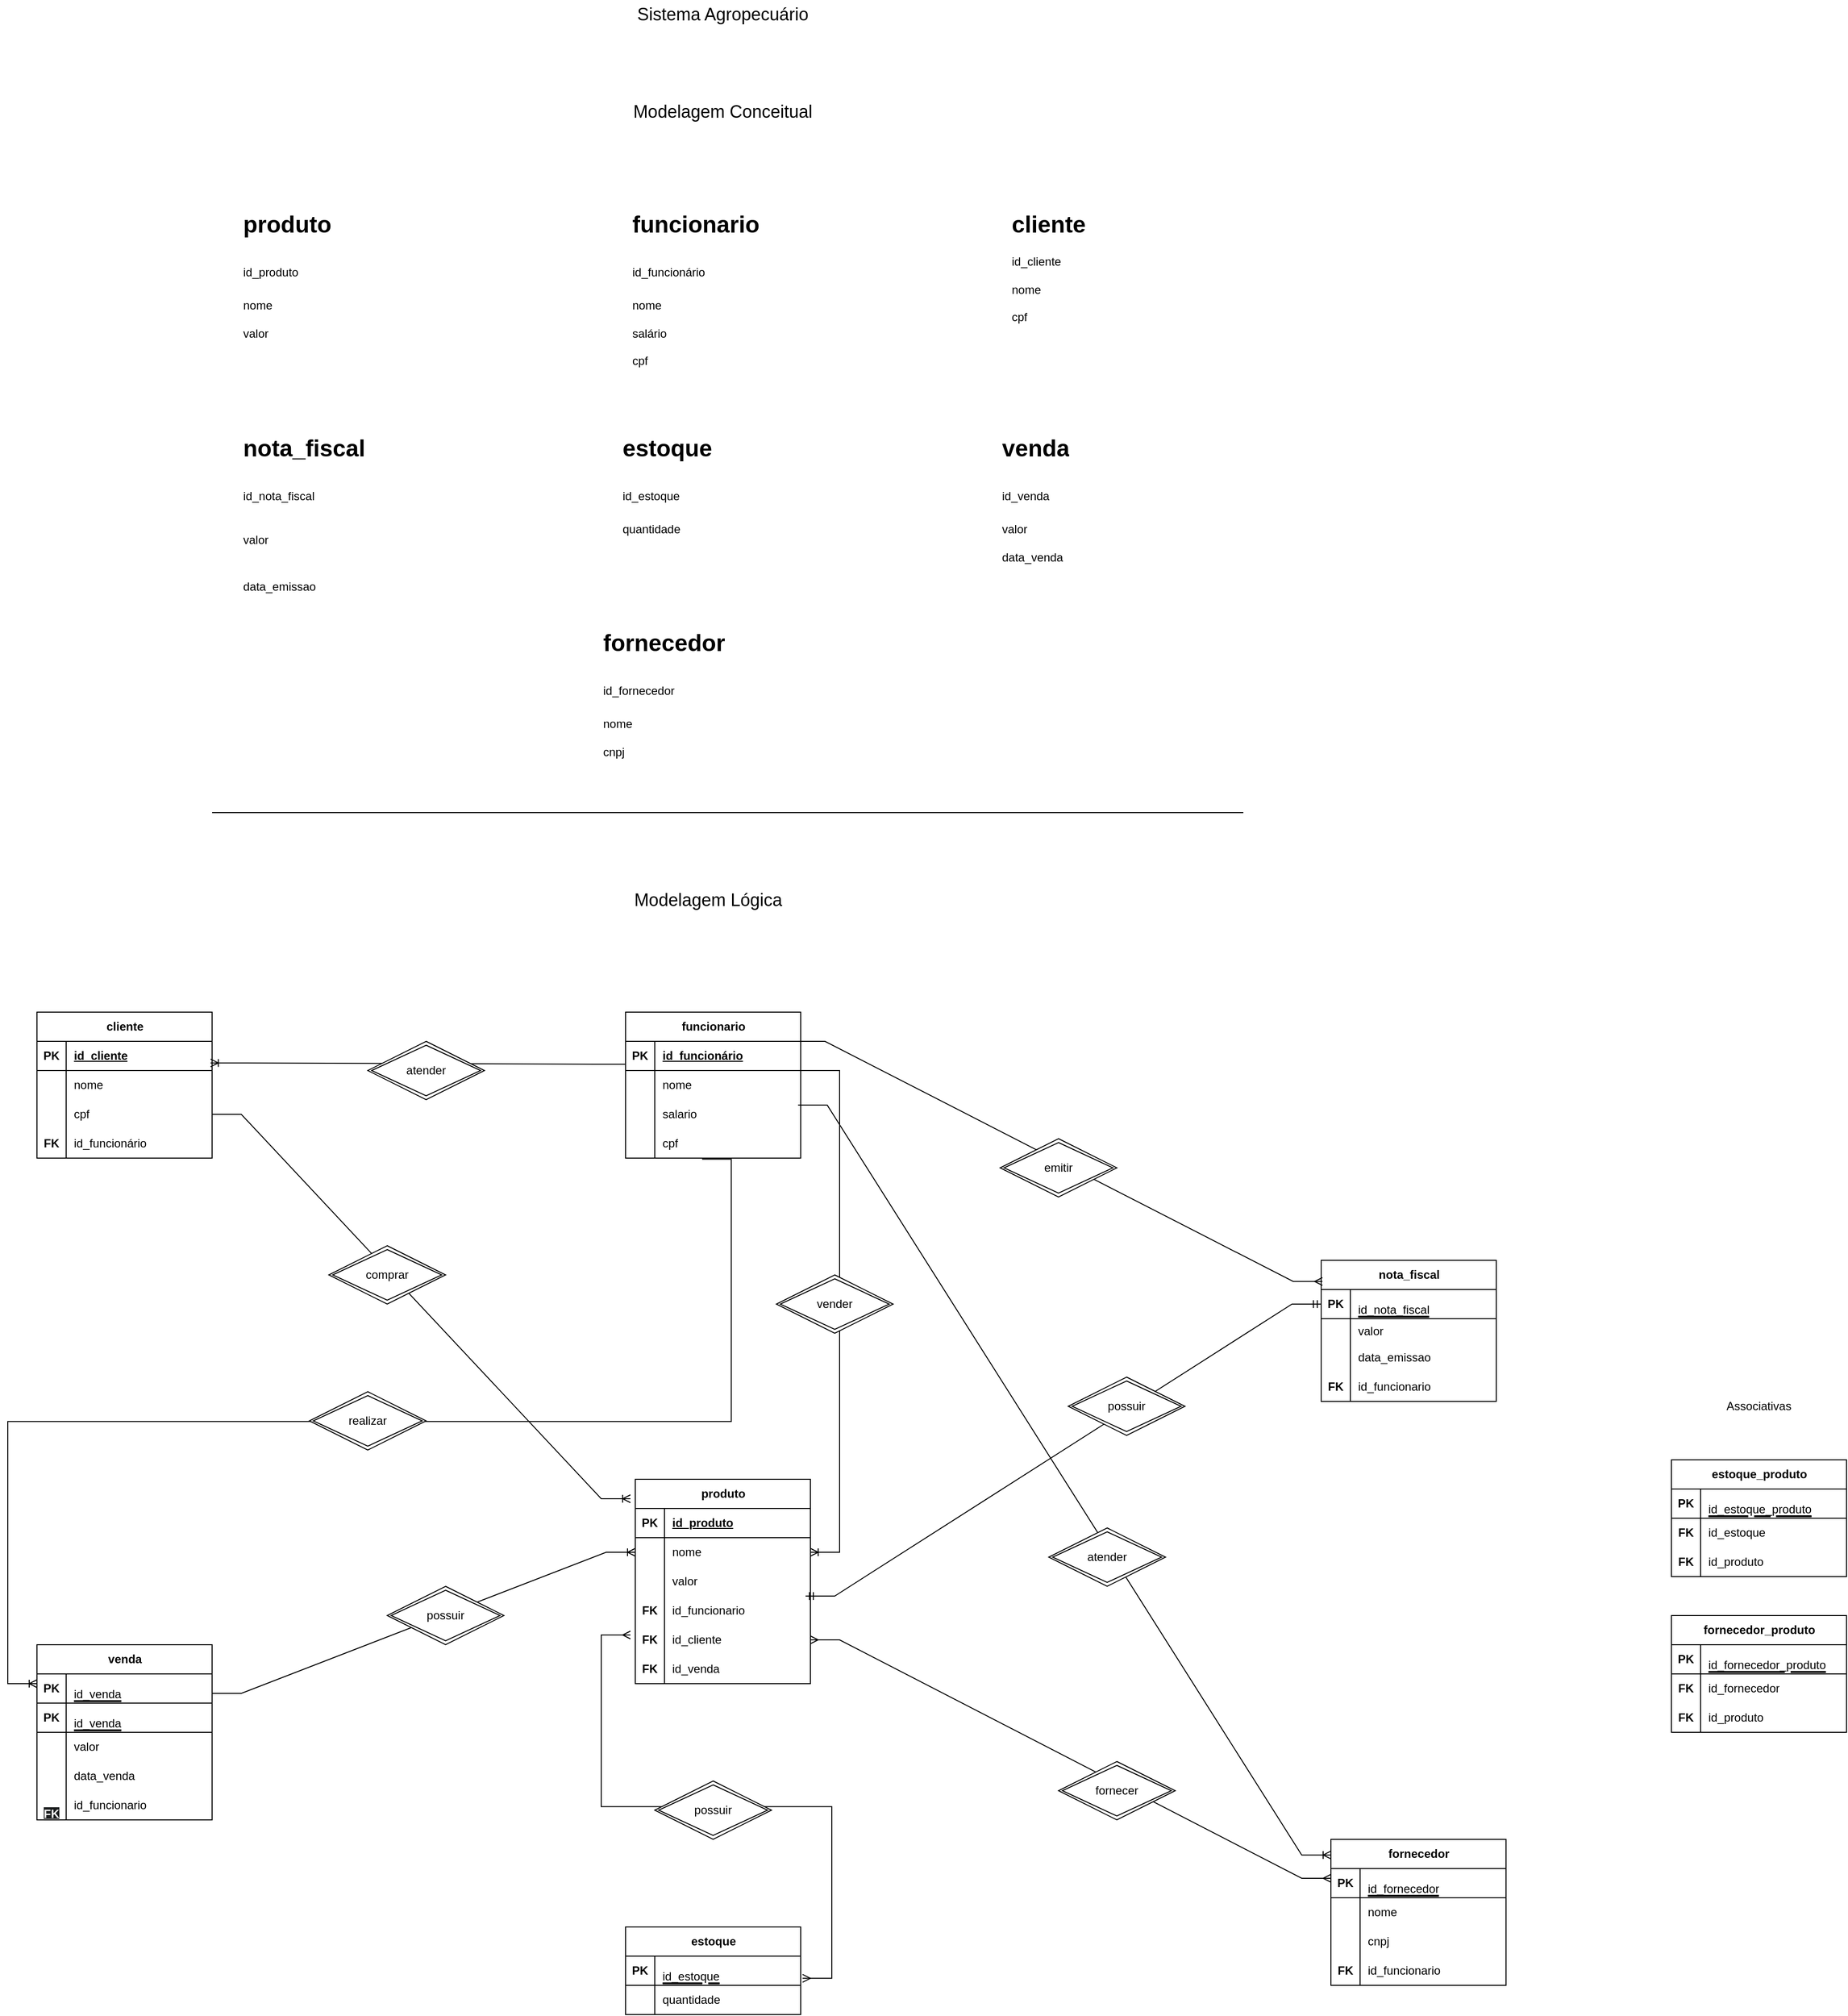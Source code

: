 <mxfile version="26.2.15">
  <diagram name="Page-1" id="e56a1550-8fbb-45ad-956c-1786394a9013">
    <mxGraphModel dx="2495" dy="964" grid="1" gridSize="10" guides="1" tooltips="1" connect="1" arrows="1" fold="1" page="1" pageScale="1" pageWidth="1100" pageHeight="850" background="none" math="0" shadow="0">
      <root>
        <mxCell id="0" />
        <mxCell id="1" parent="0" />
        <mxCell id="ph6tNd-cZ7aC30pXvKWb-1" value="&lt;font style=&quot;font-size: 18px;&quot;&gt;Sistema Agropecuário&lt;/font&gt;" style="text;html=1;align=center;verticalAlign=middle;whiteSpace=wrap;rounded=0;" parent="1" vertex="1">
          <mxGeometry x="470" y="90" width="190" height="30" as="geometry" />
        </mxCell>
        <mxCell id="ph6tNd-cZ7aC30pXvKWb-2" value="&lt;font style=&quot;font-size: 18px;&quot;&gt;Modelagem Conceitual&lt;/font&gt;" style="text;html=1;align=center;verticalAlign=middle;whiteSpace=wrap;rounded=0;" parent="1" vertex="1">
          <mxGeometry x="470" y="190" width="190" height="30" as="geometry" />
        </mxCell>
        <mxCell id="ph6tNd-cZ7aC30pXvKWb-3" value="&lt;h1 style=&quot;margin-top: 0px;&quot;&gt;&lt;span style=&quot;background-color: transparent; color: light-dark(rgb(0, 0, 0), rgb(255, 255, 255));&quot;&gt;produto&lt;/span&gt;&lt;/h1&gt;&lt;h1 style=&quot;margin-top: 0px;&quot;&gt;&lt;span style=&quot;background-color: transparent; color: light-dark(rgb(0, 0, 0), rgb(255, 255, 255)); font-size: 12px; font-weight: normal;&quot;&gt;id_produto&amp;nbsp;&lt;/span&gt;&lt;/h1&gt;&lt;div&gt;&lt;span style=&quot;background-color: transparent; color: light-dark(rgb(0, 0, 0), rgb(255, 255, 255)); font-size: 12px; font-weight: normal;&quot;&gt;nome&lt;/span&gt;&lt;/div&gt;&lt;div&gt;&lt;br&gt;&lt;/div&gt;&lt;div&gt;valor&lt;/div&gt;&lt;div&gt;&lt;br&gt;&lt;/div&gt;" style="text;html=1;whiteSpace=wrap;overflow=hidden;rounded=0;" parent="1" vertex="1">
          <mxGeometry x="70" y="300" width="180" height="150" as="geometry" />
        </mxCell>
        <mxCell id="ph6tNd-cZ7aC30pXvKWb-4" value="&lt;h1 style=&quot;margin-top: 0px;&quot;&gt;cliente&lt;/h1&gt;&lt;div&gt;id_cliente&lt;/div&gt;&lt;div&gt;&lt;br&gt;&lt;/div&gt;&lt;div&gt;nome&lt;/div&gt;&lt;div&gt;&lt;br&gt;&lt;/div&gt;&lt;div&gt;cpf&lt;/div&gt;&lt;div&gt;&lt;br&gt;&lt;/div&gt;&lt;div&gt;&lt;br&gt;&lt;/div&gt;&lt;div&gt;&lt;br&gt;&lt;/div&gt;" style="text;html=1;whiteSpace=wrap;overflow=hidden;rounded=0;" parent="1" vertex="1">
          <mxGeometry x="860" y="300" width="180" height="140" as="geometry" />
        </mxCell>
        <mxCell id="ph6tNd-cZ7aC30pXvKWb-5" value="&lt;h1 style=&quot;margin-top: 0px;&quot;&gt;&lt;span style=&quot;background-color: transparent; color: light-dark(rgb(0, 0, 0), rgb(255, 255, 255));&quot;&gt;funcionario&lt;/span&gt;&lt;/h1&gt;&lt;h1 style=&quot;margin-top: 0px;&quot;&gt;&lt;span style=&quot;background-color: transparent; color: light-dark(rgb(0, 0, 0), rgb(255, 255, 255)); font-size: 12px; font-weight: normal;&quot;&gt;id_funcionário&amp;nbsp;&lt;/span&gt;&lt;/h1&gt;&lt;div&gt;&lt;span style=&quot;background-color: transparent; color: light-dark(rgb(0, 0, 0), rgb(255, 255, 255)); font-size: 12px; font-weight: normal;&quot;&gt;nome&lt;/span&gt;&lt;/div&gt;&lt;div&gt;&lt;br&gt;&lt;/div&gt;&lt;div&gt;salário&lt;/div&gt;&lt;div&gt;&lt;br&gt;&lt;/div&gt;&lt;div&gt;cpf&lt;/div&gt;&lt;div&gt;&lt;br&gt;&lt;/div&gt;" style="text;html=1;whiteSpace=wrap;overflow=hidden;rounded=0;" parent="1" vertex="1">
          <mxGeometry x="470" y="300" width="180" height="180" as="geometry" />
        </mxCell>
        <mxCell id="ph6tNd-cZ7aC30pXvKWb-6" value="&lt;h1 style=&quot;margin-top: 0px;&quot;&gt;&lt;span style=&quot;background-color: transparent; color: light-dark(rgb(0, 0, 0), rgb(255, 255, 255));&quot;&gt;nota_fiscal&lt;/span&gt;&lt;/h1&gt;&lt;h1 style=&quot;margin-top: 0px;&quot;&gt;&lt;span style=&quot;background-color: transparent; color: light-dark(rgb(0, 0, 0), rgb(255, 255, 255)); font-size: 12px; font-weight: normal;&quot;&gt;id_nota_fiscal&lt;/span&gt;&lt;/h1&gt;&lt;h1 style=&quot;margin-top: 0px;&quot;&gt;&lt;span style=&quot;background-color: transparent; color: light-dark(rgb(0, 0, 0), rgb(255, 255, 255)); font-size: 12px; font-weight: normal;&quot;&gt;valor&lt;/span&gt;&lt;/h1&gt;&lt;div&gt;&lt;br&gt;&lt;/div&gt;&lt;div&gt;data_emissao&lt;/div&gt;&lt;div&gt;&lt;br&gt;&lt;/div&gt;" style="text;html=1;whiteSpace=wrap;overflow=hidden;rounded=0;" parent="1" vertex="1">
          <mxGeometry x="70" y="530" width="180" height="180" as="geometry" />
        </mxCell>
        <mxCell id="ph6tNd-cZ7aC30pXvKWb-7" value="&lt;h1 style=&quot;margin-top: 0px;&quot;&gt;&lt;span style=&quot;background-color: transparent; color: light-dark(rgb(0, 0, 0), rgb(255, 255, 255));&quot;&gt;estoque&lt;/span&gt;&lt;/h1&gt;&lt;h1 style=&quot;margin-top: 0px;&quot;&gt;&lt;span style=&quot;background-color: transparent; color: light-dark(rgb(0, 0, 0), rgb(255, 255, 255)); font-size: 12px; font-weight: normal;&quot;&gt;id_estoque&amp;nbsp;&lt;/span&gt;&lt;/h1&gt;&lt;div&gt;&lt;span style=&quot;background-color: transparent; color: light-dark(rgb(0, 0, 0), rgb(255, 255, 255)); font-size: 12px; font-weight: normal;&quot;&gt;quantidade&lt;/span&gt;&lt;/div&gt;&lt;div&gt;&lt;br&gt;&lt;/div&gt;" style="text;html=1;whiteSpace=wrap;overflow=hidden;rounded=0;" parent="1" vertex="1">
          <mxGeometry x="460" y="530" width="180" height="150" as="geometry" />
        </mxCell>
        <mxCell id="ph6tNd-cZ7aC30pXvKWb-8" value="&lt;h1 style=&quot;margin-top: 0px;&quot;&gt;&lt;span style=&quot;background-color: transparent; color: light-dark(rgb(0, 0, 0), rgb(255, 255, 255));&quot;&gt;venda&lt;/span&gt;&lt;/h1&gt;&lt;h1 style=&quot;margin-top: 0px;&quot;&gt;&lt;span style=&quot;background-color: transparent; color: light-dark(rgb(0, 0, 0), rgb(255, 255, 255)); font-size: 12px; font-weight: normal;&quot;&gt;id_venda&amp;nbsp;&lt;/span&gt;&lt;/h1&gt;&lt;div&gt;&lt;span style=&quot;background-color: transparent; color: light-dark(rgb(0, 0, 0), rgb(255, 255, 255)); font-size: 12px; font-weight: normal;&quot;&gt;valor&lt;/span&gt;&lt;/div&gt;&lt;div&gt;&lt;span style=&quot;background-color: transparent; color: light-dark(rgb(0, 0, 0), rgb(255, 255, 255)); font-size: 12px; font-weight: normal;&quot;&gt;&lt;br&gt;&lt;/span&gt;&lt;/div&gt;&lt;div&gt;&lt;span style=&quot;background-color: transparent; color: light-dark(rgb(0, 0, 0), rgb(255, 255, 255)); font-size: 12px; font-weight: normal;&quot;&gt;data_venda&lt;/span&gt;&lt;/div&gt;&lt;div&gt;&lt;br&gt;&lt;/div&gt;" style="text;html=1;whiteSpace=wrap;overflow=hidden;rounded=0;" parent="1" vertex="1">
          <mxGeometry x="850" y="530" width="180" height="150" as="geometry" />
        </mxCell>
        <mxCell id="ph6tNd-cZ7aC30pXvKWb-9" value="&lt;h1 style=&quot;margin-top: 0px;&quot;&gt;&lt;span style=&quot;background-color: transparent; color: light-dark(rgb(0, 0, 0), rgb(255, 255, 255));&quot;&gt;fornecedor&lt;/span&gt;&lt;/h1&gt;&lt;h1 style=&quot;margin-top: 0px;&quot;&gt;&lt;span style=&quot;background-color: transparent; color: light-dark(rgb(0, 0, 0), rgb(255, 255, 255)); font-size: 12px; font-weight: normal;&quot;&gt;id_fornecedor&amp;nbsp;&lt;/span&gt;&lt;/h1&gt;&lt;div&gt;&lt;span style=&quot;background-color: transparent; color: light-dark(rgb(0, 0, 0), rgb(255, 255, 255)); font-size: 12px; font-weight: normal;&quot;&gt;nome&lt;/span&gt;&lt;/div&gt;&lt;div&gt;&lt;span style=&quot;background-color: transparent; color: light-dark(rgb(0, 0, 0), rgb(255, 255, 255)); font-size: 12px; font-weight: normal;&quot;&gt;&lt;br&gt;&lt;/span&gt;&lt;/div&gt;&lt;div&gt;&lt;span style=&quot;background-color: transparent; color: light-dark(rgb(0, 0, 0), rgb(255, 255, 255)); font-size: 12px; font-weight: normal;&quot;&gt;cnpj&lt;/span&gt;&lt;/div&gt;&lt;div&gt;&lt;br&gt;&lt;/div&gt;" style="text;html=1;whiteSpace=wrap;overflow=hidden;rounded=0;" parent="1" vertex="1">
          <mxGeometry x="440" y="730" width="180" height="150" as="geometry" />
        </mxCell>
        <mxCell id="ph6tNd-cZ7aC30pXvKWb-11" value="&lt;font style=&quot;font-size: 18px;&quot;&gt;Modelagem Lógica&lt;/font&gt;" style="text;html=1;align=center;verticalAlign=middle;whiteSpace=wrap;rounded=0;" parent="1" vertex="1">
          <mxGeometry x="455" y="1000" width="190" height="30" as="geometry" />
        </mxCell>
        <mxCell id="ph6tNd-cZ7aC30pXvKWb-12" value="produto" style="shape=table;startSize=30;container=1;collapsible=1;childLayout=tableLayout;fixedRows=1;rowLines=0;fontStyle=1;align=center;resizeLast=1;html=1;" parent="1" vertex="1">
          <mxGeometry x="475" y="1610" width="180" height="210" as="geometry" />
        </mxCell>
        <mxCell id="ph6tNd-cZ7aC30pXvKWb-13" value="" style="shape=tableRow;horizontal=0;startSize=0;swimlaneHead=0;swimlaneBody=0;fillColor=none;collapsible=0;dropTarget=0;points=[[0,0.5],[1,0.5]];portConstraint=eastwest;top=0;left=0;right=0;bottom=1;" parent="ph6tNd-cZ7aC30pXvKWb-12" vertex="1">
          <mxGeometry y="30" width="180" height="30" as="geometry" />
        </mxCell>
        <mxCell id="ph6tNd-cZ7aC30pXvKWb-14" value="PK" style="shape=partialRectangle;connectable=0;fillColor=none;top=0;left=0;bottom=0;right=0;fontStyle=1;overflow=hidden;whiteSpace=wrap;html=1;" parent="ph6tNd-cZ7aC30pXvKWb-13" vertex="1">
          <mxGeometry width="30" height="30" as="geometry">
            <mxRectangle width="30" height="30" as="alternateBounds" />
          </mxGeometry>
        </mxCell>
        <mxCell id="ph6tNd-cZ7aC30pXvKWb-15" value="id_produto" style="shape=partialRectangle;connectable=0;fillColor=none;top=0;left=0;bottom=0;right=0;align=left;spacingLeft=6;fontStyle=5;overflow=hidden;whiteSpace=wrap;html=1;" parent="ph6tNd-cZ7aC30pXvKWb-13" vertex="1">
          <mxGeometry x="30" width="150" height="30" as="geometry">
            <mxRectangle width="150" height="30" as="alternateBounds" />
          </mxGeometry>
        </mxCell>
        <mxCell id="ph6tNd-cZ7aC30pXvKWb-16" value="" style="shape=tableRow;horizontal=0;startSize=0;swimlaneHead=0;swimlaneBody=0;fillColor=none;collapsible=0;dropTarget=0;points=[[0,0.5],[1,0.5]];portConstraint=eastwest;top=0;left=0;right=0;bottom=0;" parent="ph6tNd-cZ7aC30pXvKWb-12" vertex="1">
          <mxGeometry y="60" width="180" height="30" as="geometry" />
        </mxCell>
        <mxCell id="ph6tNd-cZ7aC30pXvKWb-17" value="" style="shape=partialRectangle;connectable=0;fillColor=none;top=0;left=0;bottom=0;right=0;editable=1;overflow=hidden;whiteSpace=wrap;html=1;" parent="ph6tNd-cZ7aC30pXvKWb-16" vertex="1">
          <mxGeometry width="30" height="30" as="geometry">
            <mxRectangle width="30" height="30" as="alternateBounds" />
          </mxGeometry>
        </mxCell>
        <mxCell id="ph6tNd-cZ7aC30pXvKWb-18" value="nome" style="shape=partialRectangle;connectable=0;fillColor=none;top=0;left=0;bottom=0;right=0;align=left;spacingLeft=6;overflow=hidden;whiteSpace=wrap;html=1;" parent="ph6tNd-cZ7aC30pXvKWb-16" vertex="1">
          <mxGeometry x="30" width="150" height="30" as="geometry">
            <mxRectangle width="150" height="30" as="alternateBounds" />
          </mxGeometry>
        </mxCell>
        <mxCell id="ph6tNd-cZ7aC30pXvKWb-19" value="" style="shape=tableRow;horizontal=0;startSize=0;swimlaneHead=0;swimlaneBody=0;fillColor=none;collapsible=0;dropTarget=0;points=[[0,0.5],[1,0.5]];portConstraint=eastwest;top=0;left=0;right=0;bottom=0;" parent="ph6tNd-cZ7aC30pXvKWb-12" vertex="1">
          <mxGeometry y="90" width="180" height="30" as="geometry" />
        </mxCell>
        <mxCell id="ph6tNd-cZ7aC30pXvKWb-20" value="" style="shape=partialRectangle;connectable=0;fillColor=none;top=0;left=0;bottom=0;right=0;editable=1;overflow=hidden;whiteSpace=wrap;html=1;" parent="ph6tNd-cZ7aC30pXvKWb-19" vertex="1">
          <mxGeometry width="30" height="30" as="geometry">
            <mxRectangle width="30" height="30" as="alternateBounds" />
          </mxGeometry>
        </mxCell>
        <mxCell id="ph6tNd-cZ7aC30pXvKWb-21" value="valor" style="shape=partialRectangle;connectable=0;fillColor=none;top=0;left=0;bottom=0;right=0;align=left;spacingLeft=6;overflow=hidden;whiteSpace=wrap;html=1;" parent="ph6tNd-cZ7aC30pXvKWb-19" vertex="1">
          <mxGeometry x="30" width="150" height="30" as="geometry">
            <mxRectangle width="150" height="30" as="alternateBounds" />
          </mxGeometry>
        </mxCell>
        <mxCell id="ph6tNd-cZ7aC30pXvKWb-47" value="" style="shape=tableRow;horizontal=0;startSize=0;swimlaneHead=0;swimlaneBody=0;fillColor=none;collapsible=0;dropTarget=0;points=[[0,0.5],[1,0.5]];portConstraint=eastwest;top=0;left=0;right=0;bottom=0;" parent="ph6tNd-cZ7aC30pXvKWb-12" vertex="1">
          <mxGeometry y="120" width="180" height="30" as="geometry" />
        </mxCell>
        <mxCell id="ph6tNd-cZ7aC30pXvKWb-48" value="&lt;span style=&quot;font-weight: 700;&quot;&gt;FK&lt;/span&gt;" style="shape=partialRectangle;connectable=0;fillColor=none;top=0;left=0;bottom=0;right=0;editable=1;overflow=hidden;whiteSpace=wrap;html=1;" parent="ph6tNd-cZ7aC30pXvKWb-47" vertex="1">
          <mxGeometry width="30" height="30" as="geometry">
            <mxRectangle width="30" height="30" as="alternateBounds" />
          </mxGeometry>
        </mxCell>
        <mxCell id="ph6tNd-cZ7aC30pXvKWb-49" value="id_funcionario" style="shape=partialRectangle;connectable=0;fillColor=none;top=0;left=0;bottom=0;right=0;align=left;spacingLeft=6;overflow=hidden;whiteSpace=wrap;html=1;" parent="ph6tNd-cZ7aC30pXvKWb-47" vertex="1">
          <mxGeometry x="30" width="150" height="30" as="geometry">
            <mxRectangle width="150" height="30" as="alternateBounds" />
          </mxGeometry>
        </mxCell>
        <mxCell id="ph6tNd-cZ7aC30pXvKWb-80" value="" style="shape=tableRow;horizontal=0;startSize=0;swimlaneHead=0;swimlaneBody=0;fillColor=none;collapsible=0;dropTarget=0;points=[[0,0.5],[1,0.5]];portConstraint=eastwest;top=0;left=0;right=0;bottom=0;" parent="ph6tNd-cZ7aC30pXvKWb-12" vertex="1">
          <mxGeometry y="150" width="180" height="30" as="geometry" />
        </mxCell>
        <mxCell id="ph6tNd-cZ7aC30pXvKWb-81" value="&lt;span style=&quot;font-weight: 700;&quot;&gt;FK&lt;/span&gt;" style="shape=partialRectangle;connectable=0;fillColor=none;top=0;left=0;bottom=0;right=0;editable=1;overflow=hidden;whiteSpace=wrap;html=1;" parent="ph6tNd-cZ7aC30pXvKWb-80" vertex="1">
          <mxGeometry width="30" height="30" as="geometry">
            <mxRectangle width="30" height="30" as="alternateBounds" />
          </mxGeometry>
        </mxCell>
        <mxCell id="ph6tNd-cZ7aC30pXvKWb-82" value="id_cliente" style="shape=partialRectangle;connectable=0;fillColor=none;top=0;left=0;bottom=0;right=0;align=left;spacingLeft=6;overflow=hidden;whiteSpace=wrap;html=1;" parent="ph6tNd-cZ7aC30pXvKWb-80" vertex="1">
          <mxGeometry x="30" width="150" height="30" as="geometry">
            <mxRectangle width="150" height="30" as="alternateBounds" />
          </mxGeometry>
        </mxCell>
        <mxCell id="ph6tNd-cZ7aC30pXvKWb-152" value="" style="shape=tableRow;horizontal=0;startSize=0;swimlaneHead=0;swimlaneBody=0;fillColor=none;collapsible=0;dropTarget=0;points=[[0,0.5],[1,0.5]];portConstraint=eastwest;top=0;left=0;right=0;bottom=0;" parent="ph6tNd-cZ7aC30pXvKWb-12" vertex="1">
          <mxGeometry y="180" width="180" height="30" as="geometry" />
        </mxCell>
        <mxCell id="ph6tNd-cZ7aC30pXvKWb-153" value="&lt;span style=&quot;font-weight: 700;&quot;&gt;FK&lt;/span&gt;" style="shape=partialRectangle;connectable=0;fillColor=none;top=0;left=0;bottom=0;right=0;editable=1;overflow=hidden;whiteSpace=wrap;html=1;" parent="ph6tNd-cZ7aC30pXvKWb-152" vertex="1">
          <mxGeometry width="30" height="30" as="geometry">
            <mxRectangle width="30" height="30" as="alternateBounds" />
          </mxGeometry>
        </mxCell>
        <mxCell id="ph6tNd-cZ7aC30pXvKWb-154" value="id_venda" style="shape=partialRectangle;connectable=0;fillColor=none;top=0;left=0;bottom=0;right=0;align=left;spacingLeft=6;overflow=hidden;whiteSpace=wrap;html=1;" parent="ph6tNd-cZ7aC30pXvKWb-152" vertex="1">
          <mxGeometry x="30" width="150" height="30" as="geometry">
            <mxRectangle width="150" height="30" as="alternateBounds" />
          </mxGeometry>
        </mxCell>
        <mxCell id="ph6tNd-cZ7aC30pXvKWb-25" value="funcionario" style="shape=table;startSize=30;container=1;collapsible=1;childLayout=tableLayout;fixedRows=1;rowLines=0;fontStyle=1;align=center;resizeLast=1;html=1;" parent="1" vertex="1">
          <mxGeometry x="465" y="1130" width="180" height="150" as="geometry" />
        </mxCell>
        <mxCell id="ph6tNd-cZ7aC30pXvKWb-26" value="" style="shape=tableRow;horizontal=0;startSize=0;swimlaneHead=0;swimlaneBody=0;fillColor=none;collapsible=0;dropTarget=0;points=[[0,0.5],[1,0.5]];portConstraint=eastwest;top=0;left=0;right=0;bottom=1;" parent="ph6tNd-cZ7aC30pXvKWb-25" vertex="1">
          <mxGeometry y="30" width="180" height="30" as="geometry" />
        </mxCell>
        <mxCell id="ph6tNd-cZ7aC30pXvKWb-27" value="PK" style="shape=partialRectangle;connectable=0;fillColor=none;top=0;left=0;bottom=0;right=0;fontStyle=1;overflow=hidden;whiteSpace=wrap;html=1;" parent="ph6tNd-cZ7aC30pXvKWb-26" vertex="1">
          <mxGeometry width="30" height="30" as="geometry">
            <mxRectangle width="30" height="30" as="alternateBounds" />
          </mxGeometry>
        </mxCell>
        <mxCell id="ph6tNd-cZ7aC30pXvKWb-28" value="id_funcionário" style="shape=partialRectangle;connectable=0;fillColor=none;top=0;left=0;bottom=0;right=0;align=left;spacingLeft=6;fontStyle=5;overflow=hidden;whiteSpace=wrap;html=1;" parent="ph6tNd-cZ7aC30pXvKWb-26" vertex="1">
          <mxGeometry x="30" width="150" height="30" as="geometry">
            <mxRectangle width="150" height="30" as="alternateBounds" />
          </mxGeometry>
        </mxCell>
        <mxCell id="ph6tNd-cZ7aC30pXvKWb-29" value="" style="shape=tableRow;horizontal=0;startSize=0;swimlaneHead=0;swimlaneBody=0;fillColor=none;collapsible=0;dropTarget=0;points=[[0,0.5],[1,0.5]];portConstraint=eastwest;top=0;left=0;right=0;bottom=0;" parent="ph6tNd-cZ7aC30pXvKWb-25" vertex="1">
          <mxGeometry y="60" width="180" height="30" as="geometry" />
        </mxCell>
        <mxCell id="ph6tNd-cZ7aC30pXvKWb-30" value="" style="shape=partialRectangle;connectable=0;fillColor=none;top=0;left=0;bottom=0;right=0;editable=1;overflow=hidden;whiteSpace=wrap;html=1;" parent="ph6tNd-cZ7aC30pXvKWb-29" vertex="1">
          <mxGeometry width="30" height="30" as="geometry">
            <mxRectangle width="30" height="30" as="alternateBounds" />
          </mxGeometry>
        </mxCell>
        <mxCell id="ph6tNd-cZ7aC30pXvKWb-31" value="nome" style="shape=partialRectangle;connectable=0;fillColor=none;top=0;left=0;bottom=0;right=0;align=left;spacingLeft=6;overflow=hidden;whiteSpace=wrap;html=1;" parent="ph6tNd-cZ7aC30pXvKWb-29" vertex="1">
          <mxGeometry x="30" width="150" height="30" as="geometry">
            <mxRectangle width="150" height="30" as="alternateBounds" />
          </mxGeometry>
        </mxCell>
        <mxCell id="ph6tNd-cZ7aC30pXvKWb-32" value="" style="shape=tableRow;horizontal=0;startSize=0;swimlaneHead=0;swimlaneBody=0;fillColor=none;collapsible=0;dropTarget=0;points=[[0,0.5],[1,0.5]];portConstraint=eastwest;top=0;left=0;right=0;bottom=0;" parent="ph6tNd-cZ7aC30pXvKWb-25" vertex="1">
          <mxGeometry y="90" width="180" height="30" as="geometry" />
        </mxCell>
        <mxCell id="ph6tNd-cZ7aC30pXvKWb-33" value="" style="shape=partialRectangle;connectable=0;fillColor=none;top=0;left=0;bottom=0;right=0;editable=1;overflow=hidden;whiteSpace=wrap;html=1;" parent="ph6tNd-cZ7aC30pXvKWb-32" vertex="1">
          <mxGeometry width="30" height="30" as="geometry">
            <mxRectangle width="30" height="30" as="alternateBounds" />
          </mxGeometry>
        </mxCell>
        <mxCell id="ph6tNd-cZ7aC30pXvKWb-34" value="salario" style="shape=partialRectangle;connectable=0;fillColor=none;top=0;left=0;bottom=0;right=0;align=left;spacingLeft=6;overflow=hidden;whiteSpace=wrap;html=1;" parent="ph6tNd-cZ7aC30pXvKWb-32" vertex="1">
          <mxGeometry x="30" width="150" height="30" as="geometry">
            <mxRectangle width="150" height="30" as="alternateBounds" />
          </mxGeometry>
        </mxCell>
        <mxCell id="FoTh3crWggy3p-OpndA_-5" value="" style="shape=tableRow;horizontal=0;startSize=0;swimlaneHead=0;swimlaneBody=0;fillColor=none;collapsible=0;dropTarget=0;points=[[0,0.5],[1,0.5]];portConstraint=eastwest;top=0;left=0;right=0;bottom=0;" vertex="1" parent="ph6tNd-cZ7aC30pXvKWb-25">
          <mxGeometry y="120" width="180" height="30" as="geometry" />
        </mxCell>
        <mxCell id="FoTh3crWggy3p-OpndA_-6" value="" style="shape=partialRectangle;connectable=0;fillColor=none;top=0;left=0;bottom=0;right=0;editable=1;overflow=hidden;whiteSpace=wrap;html=1;" vertex="1" parent="FoTh3crWggy3p-OpndA_-5">
          <mxGeometry width="30" height="30" as="geometry">
            <mxRectangle width="30" height="30" as="alternateBounds" />
          </mxGeometry>
        </mxCell>
        <mxCell id="FoTh3crWggy3p-OpndA_-7" value="cpf" style="shape=partialRectangle;connectable=0;fillColor=none;top=0;left=0;bottom=0;right=0;align=left;spacingLeft=6;overflow=hidden;whiteSpace=wrap;html=1;" vertex="1" parent="FoTh3crWggy3p-OpndA_-5">
          <mxGeometry x="30" width="150" height="30" as="geometry">
            <mxRectangle width="150" height="30" as="alternateBounds" />
          </mxGeometry>
        </mxCell>
        <mxCell id="ph6tNd-cZ7aC30pXvKWb-35" value="" style="line;strokeWidth=1;rotatable=0;dashed=0;labelPosition=right;align=left;verticalAlign=middle;spacingTop=0;spacingLeft=6;points=[];portConstraint=eastwest;" parent="1" vertex="1">
          <mxGeometry x="40" y="920" width="1060" height="10" as="geometry" />
        </mxCell>
        <mxCell id="ph6tNd-cZ7aC30pXvKWb-41" value="" style="edgeStyle=entityRelationEdgeStyle;fontSize=12;html=1;endArrow=ERoneToMany;rounded=0;" parent="1" target="ph6tNd-cZ7aC30pXvKWb-16" edge="1">
          <mxGeometry width="100" height="100" relative="1" as="geometry">
            <mxPoint x="640" y="1190" as="sourcePoint" />
            <mxPoint x="740" y="1090" as="targetPoint" />
          </mxGeometry>
        </mxCell>
        <mxCell id="ph6tNd-cZ7aC30pXvKWb-50" value="vender" style="shape=rhombus;double=1;perimeter=rhombusPerimeter;whiteSpace=wrap;html=1;align=center;" parent="1" vertex="1">
          <mxGeometry x="620" y="1400" width="120" height="60" as="geometry" />
        </mxCell>
        <mxCell id="ph6tNd-cZ7aC30pXvKWb-52" value="cliente" style="shape=table;startSize=30;container=1;collapsible=1;childLayout=tableLayout;fixedRows=1;rowLines=0;fontStyle=1;align=center;resizeLast=1;html=1;" parent="1" vertex="1">
          <mxGeometry x="-140" y="1130" width="180" height="150" as="geometry" />
        </mxCell>
        <mxCell id="ph6tNd-cZ7aC30pXvKWb-53" value="" style="shape=tableRow;horizontal=0;startSize=0;swimlaneHead=0;swimlaneBody=0;fillColor=none;collapsible=0;dropTarget=0;points=[[0,0.5],[1,0.5]];portConstraint=eastwest;top=0;left=0;right=0;bottom=1;" parent="ph6tNd-cZ7aC30pXvKWb-52" vertex="1">
          <mxGeometry y="30" width="180" height="30" as="geometry" />
        </mxCell>
        <mxCell id="ph6tNd-cZ7aC30pXvKWb-54" value="PK" style="shape=partialRectangle;connectable=0;fillColor=none;top=0;left=0;bottom=0;right=0;fontStyle=1;overflow=hidden;whiteSpace=wrap;html=1;" parent="ph6tNd-cZ7aC30pXvKWb-53" vertex="1">
          <mxGeometry width="30" height="30" as="geometry">
            <mxRectangle width="30" height="30" as="alternateBounds" />
          </mxGeometry>
        </mxCell>
        <mxCell id="ph6tNd-cZ7aC30pXvKWb-55" value="id_cliente" style="shape=partialRectangle;connectable=0;fillColor=none;top=0;left=0;bottom=0;right=0;align=left;spacingLeft=6;fontStyle=5;overflow=hidden;whiteSpace=wrap;html=1;" parent="ph6tNd-cZ7aC30pXvKWb-53" vertex="1">
          <mxGeometry x="30" width="150" height="30" as="geometry">
            <mxRectangle width="150" height="30" as="alternateBounds" />
          </mxGeometry>
        </mxCell>
        <mxCell id="ph6tNd-cZ7aC30pXvKWb-56" value="" style="shape=tableRow;horizontal=0;startSize=0;swimlaneHead=0;swimlaneBody=0;fillColor=none;collapsible=0;dropTarget=0;points=[[0,0.5],[1,0.5]];portConstraint=eastwest;top=0;left=0;right=0;bottom=0;" parent="ph6tNd-cZ7aC30pXvKWb-52" vertex="1">
          <mxGeometry y="60" width="180" height="30" as="geometry" />
        </mxCell>
        <mxCell id="ph6tNd-cZ7aC30pXvKWb-57" value="" style="shape=partialRectangle;connectable=0;fillColor=none;top=0;left=0;bottom=0;right=0;editable=1;overflow=hidden;whiteSpace=wrap;html=1;" parent="ph6tNd-cZ7aC30pXvKWb-56" vertex="1">
          <mxGeometry width="30" height="30" as="geometry">
            <mxRectangle width="30" height="30" as="alternateBounds" />
          </mxGeometry>
        </mxCell>
        <mxCell id="ph6tNd-cZ7aC30pXvKWb-58" value="nome" style="shape=partialRectangle;connectable=0;fillColor=none;top=0;left=0;bottom=0;right=0;align=left;spacingLeft=6;overflow=hidden;whiteSpace=wrap;html=1;" parent="ph6tNd-cZ7aC30pXvKWb-56" vertex="1">
          <mxGeometry x="30" width="150" height="30" as="geometry">
            <mxRectangle width="150" height="30" as="alternateBounds" />
          </mxGeometry>
        </mxCell>
        <mxCell id="ph6tNd-cZ7aC30pXvKWb-205" value="" style="shape=tableRow;horizontal=0;startSize=0;swimlaneHead=0;swimlaneBody=0;fillColor=none;collapsible=0;dropTarget=0;points=[[0,0.5],[1,0.5]];portConstraint=eastwest;top=0;left=0;right=0;bottom=0;" parent="ph6tNd-cZ7aC30pXvKWb-52" vertex="1">
          <mxGeometry y="90" width="180" height="30" as="geometry" />
        </mxCell>
        <mxCell id="ph6tNd-cZ7aC30pXvKWb-206" value="" style="shape=partialRectangle;connectable=0;fillColor=none;top=0;left=0;bottom=0;right=0;editable=1;overflow=hidden;whiteSpace=wrap;html=1;" parent="ph6tNd-cZ7aC30pXvKWb-205" vertex="1">
          <mxGeometry width="30" height="30" as="geometry">
            <mxRectangle width="30" height="30" as="alternateBounds" />
          </mxGeometry>
        </mxCell>
        <mxCell id="ph6tNd-cZ7aC30pXvKWb-207" value="cpf" style="shape=partialRectangle;connectable=0;fillColor=none;top=0;left=0;bottom=0;right=0;align=left;spacingLeft=6;overflow=hidden;whiteSpace=wrap;html=1;" parent="ph6tNd-cZ7aC30pXvKWb-205" vertex="1">
          <mxGeometry x="30" width="150" height="30" as="geometry">
            <mxRectangle width="150" height="30" as="alternateBounds" />
          </mxGeometry>
        </mxCell>
        <mxCell id="FoTh3crWggy3p-OpndA_-1" value="" style="shape=tableRow;horizontal=0;startSize=0;swimlaneHead=0;swimlaneBody=0;fillColor=none;collapsible=0;dropTarget=0;points=[[0,0.5],[1,0.5]];portConstraint=eastwest;top=0;left=0;right=0;bottom=0;" vertex="1" parent="ph6tNd-cZ7aC30pXvKWb-52">
          <mxGeometry y="120" width="180" height="30" as="geometry" />
        </mxCell>
        <mxCell id="FoTh3crWggy3p-OpndA_-2" value="&lt;b&gt;FK&lt;/b&gt;" style="shape=partialRectangle;connectable=0;fillColor=none;top=0;left=0;bottom=0;right=0;editable=1;overflow=hidden;whiteSpace=wrap;html=1;" vertex="1" parent="FoTh3crWggy3p-OpndA_-1">
          <mxGeometry width="30" height="30" as="geometry">
            <mxRectangle width="30" height="30" as="alternateBounds" />
          </mxGeometry>
        </mxCell>
        <mxCell id="FoTh3crWggy3p-OpndA_-3" value="id_funcionário" style="shape=partialRectangle;connectable=0;fillColor=none;top=0;left=0;bottom=0;right=0;align=left;spacingLeft=6;overflow=hidden;whiteSpace=wrap;html=1;" vertex="1" parent="FoTh3crWggy3p-OpndA_-1">
          <mxGeometry x="30" width="150" height="30" as="geometry">
            <mxRectangle width="150" height="30" as="alternateBounds" />
          </mxGeometry>
        </mxCell>
        <mxCell id="ph6tNd-cZ7aC30pXvKWb-62" value="" style="edgeStyle=entityRelationEdgeStyle;fontSize=12;html=1;endArrow=ERoneToMany;rounded=0;exitX=1;exitY=0.5;exitDx=0;exitDy=0;" parent="1" source="ph6tNd-cZ7aC30pXvKWb-205" edge="1">
          <mxGeometry width="100" height="100" relative="1" as="geometry">
            <mxPoint x="140" y="1425" as="sourcePoint" />
            <mxPoint x="470" y="1630" as="targetPoint" />
          </mxGeometry>
        </mxCell>
        <mxCell id="ph6tNd-cZ7aC30pXvKWb-63" value="comprar" style="shape=rhombus;double=1;perimeter=rhombusPerimeter;whiteSpace=wrap;html=1;align=center;rotation=0;" parent="1" vertex="1">
          <mxGeometry x="160" y="1370" width="120" height="60" as="geometry" />
        </mxCell>
        <mxCell id="ph6tNd-cZ7aC30pXvKWb-87" value="nota_fiscal" style="shape=table;startSize=30;container=1;collapsible=1;childLayout=tableLayout;fixedRows=1;rowLines=0;fontStyle=1;align=center;resizeLast=1;html=1;" parent="1" vertex="1">
          <mxGeometry x="1180" y="1385" width="180" height="145.0" as="geometry" />
        </mxCell>
        <mxCell id="ph6tNd-cZ7aC30pXvKWb-88" value="" style="shape=tableRow;horizontal=0;startSize=0;swimlaneHead=0;swimlaneBody=0;fillColor=none;collapsible=0;dropTarget=0;points=[[0,0.5],[1,0.5]];portConstraint=eastwest;top=0;left=0;right=0;bottom=1;" parent="ph6tNd-cZ7aC30pXvKWb-87" vertex="1">
          <mxGeometry y="30" width="180" height="30" as="geometry" />
        </mxCell>
        <mxCell id="ph6tNd-cZ7aC30pXvKWb-89" value="PK" style="shape=partialRectangle;connectable=0;fillColor=none;top=0;left=0;bottom=0;right=0;fontStyle=1;overflow=hidden;whiteSpace=wrap;html=1;" parent="ph6tNd-cZ7aC30pXvKWb-88" vertex="1">
          <mxGeometry width="30" height="30" as="geometry">
            <mxRectangle width="30" height="30" as="alternateBounds" />
          </mxGeometry>
        </mxCell>
        <mxCell id="ph6tNd-cZ7aC30pXvKWb-90" value="&lt;h1 style=&quot;margin-top: 0px;&quot;&gt;&lt;span style=&quot;background-color: transparent; color: light-dark(rgb(0, 0, 0), rgb(255, 255, 255)); font-size: 12px; font-weight: normal;&quot;&gt;id_nota_fiscal&lt;/span&gt;&lt;/h1&gt;" style="shape=partialRectangle;connectable=0;fillColor=none;top=0;left=0;bottom=0;right=0;align=left;spacingLeft=6;fontStyle=5;overflow=hidden;whiteSpace=wrap;html=1;" parent="ph6tNd-cZ7aC30pXvKWb-88" vertex="1">
          <mxGeometry x="30" width="150" height="30" as="geometry">
            <mxRectangle width="150" height="30" as="alternateBounds" />
          </mxGeometry>
        </mxCell>
        <mxCell id="ph6tNd-cZ7aC30pXvKWb-91" value="" style="shape=tableRow;horizontal=0;startSize=0;swimlaneHead=0;swimlaneBody=0;fillColor=none;collapsible=0;dropTarget=0;points=[[0,0.5],[1,0.5]];portConstraint=eastwest;top=0;left=0;right=0;bottom=0;" parent="ph6tNd-cZ7aC30pXvKWb-87" vertex="1">
          <mxGeometry y="60" width="180" height="25" as="geometry" />
        </mxCell>
        <mxCell id="ph6tNd-cZ7aC30pXvKWb-92" value="" style="shape=partialRectangle;connectable=0;fillColor=none;top=0;left=0;bottom=0;right=0;editable=1;overflow=hidden;whiteSpace=wrap;html=1;" parent="ph6tNd-cZ7aC30pXvKWb-91" vertex="1">
          <mxGeometry width="30" height="25" as="geometry">
            <mxRectangle width="30" height="25" as="alternateBounds" />
          </mxGeometry>
        </mxCell>
        <mxCell id="ph6tNd-cZ7aC30pXvKWb-93" value="valor" style="shape=partialRectangle;connectable=0;fillColor=none;top=0;left=0;bottom=0;right=0;align=left;spacingLeft=6;overflow=hidden;whiteSpace=wrap;html=1;" parent="ph6tNd-cZ7aC30pXvKWb-91" vertex="1">
          <mxGeometry x="30" width="150" height="25" as="geometry">
            <mxRectangle width="150" height="25" as="alternateBounds" />
          </mxGeometry>
        </mxCell>
        <mxCell id="ph6tNd-cZ7aC30pXvKWb-125" value="" style="shape=tableRow;horizontal=0;startSize=0;swimlaneHead=0;swimlaneBody=0;fillColor=none;collapsible=0;dropTarget=0;points=[[0,0.5],[1,0.5]];portConstraint=eastwest;top=0;left=0;right=0;bottom=0;" parent="ph6tNd-cZ7aC30pXvKWb-87" vertex="1">
          <mxGeometry y="85" width="180" height="30" as="geometry" />
        </mxCell>
        <mxCell id="ph6tNd-cZ7aC30pXvKWb-126" value="" style="shape=partialRectangle;connectable=0;fillColor=none;top=0;left=0;bottom=0;right=0;editable=1;overflow=hidden;whiteSpace=wrap;html=1;" parent="ph6tNd-cZ7aC30pXvKWb-125" vertex="1">
          <mxGeometry width="30" height="30" as="geometry">
            <mxRectangle width="30" height="30" as="alternateBounds" />
          </mxGeometry>
        </mxCell>
        <mxCell id="ph6tNd-cZ7aC30pXvKWb-127" value="data_emissao" style="shape=partialRectangle;connectable=0;fillColor=none;top=0;left=0;bottom=0;right=0;align=left;spacingLeft=6;overflow=hidden;whiteSpace=wrap;html=1;" parent="ph6tNd-cZ7aC30pXvKWb-125" vertex="1">
          <mxGeometry x="30" width="150" height="30" as="geometry">
            <mxRectangle width="150" height="30" as="alternateBounds" />
          </mxGeometry>
        </mxCell>
        <mxCell id="FoTh3crWggy3p-OpndA_-15" value="" style="shape=tableRow;horizontal=0;startSize=0;swimlaneHead=0;swimlaneBody=0;fillColor=none;collapsible=0;dropTarget=0;points=[[0,0.5],[1,0.5]];portConstraint=eastwest;top=0;left=0;right=0;bottom=0;" vertex="1" parent="ph6tNd-cZ7aC30pXvKWb-87">
          <mxGeometry y="115" width="180" height="30" as="geometry" />
        </mxCell>
        <mxCell id="FoTh3crWggy3p-OpndA_-16" value="&lt;b&gt;FK&lt;/b&gt;" style="shape=partialRectangle;connectable=0;fillColor=none;top=0;left=0;bottom=0;right=0;editable=1;overflow=hidden;whiteSpace=wrap;html=1;" vertex="1" parent="FoTh3crWggy3p-OpndA_-15">
          <mxGeometry width="30" height="30" as="geometry">
            <mxRectangle width="30" height="30" as="alternateBounds" />
          </mxGeometry>
        </mxCell>
        <mxCell id="FoTh3crWggy3p-OpndA_-17" value="id_funcionario" style="shape=partialRectangle;connectable=0;fillColor=none;top=0;left=0;bottom=0;right=0;align=left;spacingLeft=6;overflow=hidden;whiteSpace=wrap;html=1;" vertex="1" parent="FoTh3crWggy3p-OpndA_-15">
          <mxGeometry x="30" width="150" height="30" as="geometry">
            <mxRectangle width="150" height="30" as="alternateBounds" />
          </mxGeometry>
        </mxCell>
        <mxCell id="ph6tNd-cZ7aC30pXvKWb-98" value="" style="edgeStyle=entityRelationEdgeStyle;fontSize=12;html=1;endArrow=ERmandOne;startArrow=ERmandOne;rounded=0;entryX=0;entryY=0.5;entryDx=0;entryDy=0;" parent="1" target="ph6tNd-cZ7aC30pXvKWb-88" edge="1">
          <mxGeometry width="100" height="100" relative="1" as="geometry">
            <mxPoint x="650" y="1730" as="sourcePoint" />
            <mxPoint x="750" y="1630" as="targetPoint" />
          </mxGeometry>
        </mxCell>
        <mxCell id="ph6tNd-cZ7aC30pXvKWb-99" value="possuir" style="shape=rhombus;double=1;perimeter=rhombusPerimeter;whiteSpace=wrap;html=1;align=center;" parent="1" vertex="1">
          <mxGeometry x="920" y="1505" width="120" height="60" as="geometry" />
        </mxCell>
        <mxCell id="ph6tNd-cZ7aC30pXvKWb-100" value="" style="edgeStyle=entityRelationEdgeStyle;fontSize=12;html=1;endArrow=ERmany;rounded=0;entryX=0.007;entryY=0.15;entryDx=0;entryDy=0;entryPerimeter=0;" parent="1" target="ph6tNd-cZ7aC30pXvKWb-87" edge="1">
          <mxGeometry width="100" height="100" relative="1" as="geometry">
            <mxPoint x="640" y="1160" as="sourcePoint" />
            <mxPoint x="1300" y="1170" as="targetPoint" />
          </mxGeometry>
        </mxCell>
        <mxCell id="ph6tNd-cZ7aC30pXvKWb-109" value="emitir" style="shape=rhombus;double=1;perimeter=rhombusPerimeter;whiteSpace=wrap;html=1;align=center;" parent="1" vertex="1">
          <mxGeometry x="850" y="1260" width="120" height="60" as="geometry" />
        </mxCell>
        <mxCell id="ph6tNd-cZ7aC30pXvKWb-111" value="estoque" style="shape=table;startSize=30;container=1;collapsible=1;childLayout=tableLayout;fixedRows=1;rowLines=0;fontStyle=1;align=center;resizeLast=1;html=1;" parent="1" vertex="1">
          <mxGeometry x="465" y="2070" width="180" height="90" as="geometry" />
        </mxCell>
        <mxCell id="ph6tNd-cZ7aC30pXvKWb-112" value="" style="shape=tableRow;horizontal=0;startSize=0;swimlaneHead=0;swimlaneBody=0;fillColor=none;collapsible=0;dropTarget=0;points=[[0,0.5],[1,0.5]];portConstraint=eastwest;top=0;left=0;right=0;bottom=1;" parent="ph6tNd-cZ7aC30pXvKWb-111" vertex="1">
          <mxGeometry y="30" width="180" height="30" as="geometry" />
        </mxCell>
        <mxCell id="ph6tNd-cZ7aC30pXvKWb-113" value="PK" style="shape=partialRectangle;connectable=0;fillColor=none;top=0;left=0;bottom=0;right=0;fontStyle=1;overflow=hidden;whiteSpace=wrap;html=1;" parent="ph6tNd-cZ7aC30pXvKWb-112" vertex="1">
          <mxGeometry width="30" height="30" as="geometry">
            <mxRectangle width="30" height="30" as="alternateBounds" />
          </mxGeometry>
        </mxCell>
        <mxCell id="ph6tNd-cZ7aC30pXvKWb-114" value="&lt;h1 style=&quot;margin-top: 0px;&quot;&gt;&lt;span style=&quot;background-color: transparent; color: light-dark(rgb(0, 0, 0), rgb(255, 255, 255)); font-size: 12px; font-weight: normal;&quot;&gt;id_estoque&lt;/span&gt;&lt;/h1&gt;" style="shape=partialRectangle;connectable=0;fillColor=none;top=0;left=0;bottom=0;right=0;align=left;spacingLeft=6;fontStyle=5;overflow=hidden;whiteSpace=wrap;html=1;" parent="ph6tNd-cZ7aC30pXvKWb-112" vertex="1">
          <mxGeometry x="30" width="150" height="30" as="geometry">
            <mxRectangle width="150" height="30" as="alternateBounds" />
          </mxGeometry>
        </mxCell>
        <mxCell id="ph6tNd-cZ7aC30pXvKWb-115" value="" style="shape=tableRow;horizontal=0;startSize=0;swimlaneHead=0;swimlaneBody=0;fillColor=none;collapsible=0;dropTarget=0;points=[[0,0.5],[1,0.5]];portConstraint=eastwest;top=0;left=0;right=0;bottom=0;" parent="ph6tNd-cZ7aC30pXvKWb-111" vertex="1">
          <mxGeometry y="60" width="180" height="30" as="geometry" />
        </mxCell>
        <mxCell id="ph6tNd-cZ7aC30pXvKWb-116" value="" style="shape=partialRectangle;connectable=0;fillColor=none;top=0;left=0;bottom=0;right=0;editable=1;overflow=hidden;whiteSpace=wrap;html=1;" parent="ph6tNd-cZ7aC30pXvKWb-115" vertex="1">
          <mxGeometry width="30" height="30" as="geometry">
            <mxRectangle width="30" height="30" as="alternateBounds" />
          </mxGeometry>
        </mxCell>
        <mxCell id="ph6tNd-cZ7aC30pXvKWb-117" value="quantidade" style="shape=partialRectangle;connectable=0;fillColor=none;top=0;left=0;bottom=0;right=0;align=left;spacingLeft=6;overflow=hidden;whiteSpace=wrap;html=1;" parent="ph6tNd-cZ7aC30pXvKWb-115" vertex="1">
          <mxGeometry x="30" width="150" height="30" as="geometry">
            <mxRectangle width="150" height="30" as="alternateBounds" />
          </mxGeometry>
        </mxCell>
        <mxCell id="ph6tNd-cZ7aC30pXvKWb-128" value="" style="edgeStyle=entityRelationEdgeStyle;fontSize=12;html=1;endArrow=ERmany;startArrow=ERmany;rounded=0;exitX=1.011;exitY=0.759;exitDx=0;exitDy=0;exitPerimeter=0;" parent="1" source="ph6tNd-cZ7aC30pXvKWb-112" edge="1">
          <mxGeometry width="100" height="100" relative="1" as="geometry">
            <mxPoint x="375" y="1830" as="sourcePoint" />
            <mxPoint x="470" y="1770" as="targetPoint" />
          </mxGeometry>
        </mxCell>
        <mxCell id="ph6tNd-cZ7aC30pXvKWb-131" value="possuir" style="shape=rhombus;double=1;perimeter=rhombusPerimeter;whiteSpace=wrap;html=1;align=center;" parent="1" vertex="1">
          <mxGeometry x="495" y="1920" width="120" height="60" as="geometry" />
        </mxCell>
        <mxCell id="ph6tNd-cZ7aC30pXvKWb-143" value="venda" style="shape=table;startSize=30;container=1;collapsible=1;childLayout=tableLayout;fixedRows=1;rowLines=0;fontStyle=1;align=center;resizeLast=1;html=1;" parent="1" vertex="1">
          <mxGeometry x="-140" y="1780" width="180" height="180" as="geometry" />
        </mxCell>
        <mxCell id="FoTh3crWggy3p-OpndA_-12" value="" style="shape=tableRow;horizontal=0;startSize=0;swimlaneHead=0;swimlaneBody=0;fillColor=none;collapsible=0;dropTarget=0;points=[[0,0.5],[1,0.5]];portConstraint=eastwest;top=0;left=0;right=0;bottom=1;" vertex="1" parent="ph6tNd-cZ7aC30pXvKWb-143">
          <mxGeometry y="30" width="180" height="30" as="geometry" />
        </mxCell>
        <mxCell id="FoTh3crWggy3p-OpndA_-13" value="PK" style="shape=partialRectangle;connectable=0;fillColor=none;top=0;left=0;bottom=0;right=0;fontStyle=1;overflow=hidden;whiteSpace=wrap;html=1;" vertex="1" parent="FoTh3crWggy3p-OpndA_-12">
          <mxGeometry width="30" height="30" as="geometry">
            <mxRectangle width="30" height="30" as="alternateBounds" />
          </mxGeometry>
        </mxCell>
        <mxCell id="FoTh3crWggy3p-OpndA_-14" value="&lt;h1 style=&quot;margin-top: 0px;&quot;&gt;&lt;span style=&quot;background-color: transparent; color: light-dark(rgb(0, 0, 0), rgb(255, 255, 255)); font-size: 12px; font-weight: normal;&quot;&gt;id_venda&lt;/span&gt;&lt;/h1&gt;" style="shape=partialRectangle;connectable=0;fillColor=none;top=0;left=0;bottom=0;right=0;align=left;spacingLeft=6;fontStyle=5;overflow=hidden;whiteSpace=wrap;html=1;" vertex="1" parent="FoTh3crWggy3p-OpndA_-12">
          <mxGeometry x="30" width="150" height="30" as="geometry">
            <mxRectangle width="150" height="30" as="alternateBounds" />
          </mxGeometry>
        </mxCell>
        <mxCell id="ph6tNd-cZ7aC30pXvKWb-144" value="" style="shape=tableRow;horizontal=0;startSize=0;swimlaneHead=0;swimlaneBody=0;fillColor=none;collapsible=0;dropTarget=0;points=[[0,0.5],[1,0.5]];portConstraint=eastwest;top=0;left=0;right=0;bottom=1;" parent="ph6tNd-cZ7aC30pXvKWb-143" vertex="1">
          <mxGeometry y="60" width="180" height="30" as="geometry" />
        </mxCell>
        <mxCell id="ph6tNd-cZ7aC30pXvKWb-145" value="PK" style="shape=partialRectangle;connectable=0;fillColor=none;top=0;left=0;bottom=0;right=0;fontStyle=1;overflow=hidden;whiteSpace=wrap;html=1;" parent="ph6tNd-cZ7aC30pXvKWb-144" vertex="1">
          <mxGeometry width="30" height="30" as="geometry">
            <mxRectangle width="30" height="30" as="alternateBounds" />
          </mxGeometry>
        </mxCell>
        <mxCell id="ph6tNd-cZ7aC30pXvKWb-146" value="&lt;h1 style=&quot;margin-top: 0px;&quot;&gt;&lt;span style=&quot;background-color: transparent; color: light-dark(rgb(0, 0, 0), rgb(255, 255, 255)); font-size: 12px; font-weight: normal;&quot;&gt;id_venda&lt;/span&gt;&lt;/h1&gt;" style="shape=partialRectangle;connectable=0;fillColor=none;top=0;left=0;bottom=0;right=0;align=left;spacingLeft=6;fontStyle=5;overflow=hidden;whiteSpace=wrap;html=1;" parent="ph6tNd-cZ7aC30pXvKWb-144" vertex="1">
          <mxGeometry x="30" width="150" height="30" as="geometry">
            <mxRectangle width="150" height="30" as="alternateBounds" />
          </mxGeometry>
        </mxCell>
        <mxCell id="ph6tNd-cZ7aC30pXvKWb-147" value="" style="shape=tableRow;horizontal=0;startSize=0;swimlaneHead=0;swimlaneBody=0;fillColor=none;collapsible=0;dropTarget=0;points=[[0,0.5],[1,0.5]];portConstraint=eastwest;top=0;left=0;right=0;bottom=0;" parent="ph6tNd-cZ7aC30pXvKWb-143" vertex="1">
          <mxGeometry y="90" width="180" height="30" as="geometry" />
        </mxCell>
        <mxCell id="ph6tNd-cZ7aC30pXvKWb-148" value="" style="shape=partialRectangle;connectable=0;fillColor=none;top=0;left=0;bottom=0;right=0;editable=1;overflow=hidden;whiteSpace=wrap;html=1;" parent="ph6tNd-cZ7aC30pXvKWb-147" vertex="1">
          <mxGeometry width="30" height="30" as="geometry">
            <mxRectangle width="30" height="30" as="alternateBounds" />
          </mxGeometry>
        </mxCell>
        <mxCell id="ph6tNd-cZ7aC30pXvKWb-149" value="valor" style="shape=partialRectangle;connectable=0;fillColor=none;top=0;left=0;bottom=0;right=0;align=left;spacingLeft=6;overflow=hidden;whiteSpace=wrap;html=1;" parent="ph6tNd-cZ7aC30pXvKWb-147" vertex="1">
          <mxGeometry x="30" width="150" height="30" as="geometry">
            <mxRectangle width="150" height="30" as="alternateBounds" />
          </mxGeometry>
        </mxCell>
        <mxCell id="ph6tNd-cZ7aC30pXvKWb-158" value="" style="shape=tableRow;horizontal=0;startSize=0;swimlaneHead=0;swimlaneBody=0;fillColor=none;collapsible=0;dropTarget=0;points=[[0,0.5],[1,0.5]];portConstraint=eastwest;top=0;left=0;right=0;bottom=0;" parent="ph6tNd-cZ7aC30pXvKWb-143" vertex="1">
          <mxGeometry y="120" width="180" height="30" as="geometry" />
        </mxCell>
        <mxCell id="ph6tNd-cZ7aC30pXvKWb-159" value="" style="shape=partialRectangle;connectable=0;fillColor=none;top=0;left=0;bottom=0;right=0;editable=1;overflow=hidden;whiteSpace=wrap;html=1;" parent="ph6tNd-cZ7aC30pXvKWb-158" vertex="1">
          <mxGeometry width="30" height="30" as="geometry">
            <mxRectangle width="30" height="30" as="alternateBounds" />
          </mxGeometry>
        </mxCell>
        <mxCell id="ph6tNd-cZ7aC30pXvKWb-160" value="data_venda" style="shape=partialRectangle;connectable=0;fillColor=none;top=0;left=0;bottom=0;right=0;align=left;spacingLeft=6;overflow=hidden;whiteSpace=wrap;html=1;" parent="ph6tNd-cZ7aC30pXvKWb-158" vertex="1">
          <mxGeometry x="30" width="150" height="30" as="geometry">
            <mxRectangle width="150" height="30" as="alternateBounds" />
          </mxGeometry>
        </mxCell>
        <mxCell id="FoTh3crWggy3p-OpndA_-9" value="" style="shape=tableRow;horizontal=0;startSize=0;swimlaneHead=0;swimlaneBody=0;fillColor=none;collapsible=0;dropTarget=0;points=[[0,0.5],[1,0.5]];portConstraint=eastwest;top=0;left=0;right=0;bottom=0;" vertex="1" parent="ph6tNd-cZ7aC30pXvKWb-143">
          <mxGeometry y="150" width="180" height="30" as="geometry" />
        </mxCell>
        <mxCell id="FoTh3crWggy3p-OpndA_-10" value="&lt;b&gt;&lt;br&gt;&lt;span style=&quot;color: rgb(255, 255, 255); font-family: Helvetica; font-size: 12px; font-style: normal; font-variant-ligatures: normal; font-variant-caps: normal; letter-spacing: normal; orphans: 2; text-align: center; text-indent: 0px; text-transform: none; widows: 2; word-spacing: 0px; -webkit-text-stroke-width: 0px; white-space: normal; background-color: rgb(27, 29, 30); text-decoration-thickness: initial; text-decoration-style: initial; text-decoration-color: initial; float: none; display: inline !important;&quot;&gt;FK&lt;/span&gt;&lt;br&gt;&lt;/b&gt;" style="shape=partialRectangle;connectable=0;fillColor=none;top=0;left=0;bottom=0;right=0;editable=1;overflow=hidden;whiteSpace=wrap;html=1;" vertex="1" parent="FoTh3crWggy3p-OpndA_-9">
          <mxGeometry width="30" height="30" as="geometry">
            <mxRectangle width="30" height="30" as="alternateBounds" />
          </mxGeometry>
        </mxCell>
        <mxCell id="FoTh3crWggy3p-OpndA_-11" value="id_funcionario" style="shape=partialRectangle;connectable=0;fillColor=none;top=0;left=0;bottom=0;right=0;align=left;spacingLeft=6;overflow=hidden;whiteSpace=wrap;html=1;" vertex="1" parent="FoTh3crWggy3p-OpndA_-9">
          <mxGeometry x="30" width="150" height="30" as="geometry">
            <mxRectangle width="150" height="30" as="alternateBounds" />
          </mxGeometry>
        </mxCell>
        <mxCell id="ph6tNd-cZ7aC30pXvKWb-150" value="" style="edgeStyle=entityRelationEdgeStyle;fontSize=12;html=1;endArrow=ERoneToMany;rounded=0;entryX=0;entryY=0.5;entryDx=0;entryDy=0;" parent="1" target="ph6tNd-cZ7aC30pXvKWb-16" edge="1">
          <mxGeometry width="100" height="100" relative="1" as="geometry">
            <mxPoint x="40" y="1830" as="sourcePoint" />
            <mxPoint x="310" y="1730" as="targetPoint" />
          </mxGeometry>
        </mxCell>
        <mxCell id="ph6tNd-cZ7aC30pXvKWb-151" value="possuir" style="shape=rhombus;double=1;perimeter=rhombusPerimeter;whiteSpace=wrap;html=1;align=center;" parent="1" vertex="1">
          <mxGeometry x="220" y="1720" width="120" height="60" as="geometry" />
        </mxCell>
        <mxCell id="ph6tNd-cZ7aC30pXvKWb-156" value="" style="edgeStyle=entityRelationEdgeStyle;fontSize=12;html=1;endArrow=ERoneToMany;rounded=0;exitX=0.437;exitY=1.039;exitDx=0;exitDy=0;exitPerimeter=0;" parent="1" source="FoTh3crWggy3p-OpndA_-5" edge="1">
          <mxGeometry width="100" height="100" relative="1" as="geometry">
            <mxPoint x="533" y="1270" as="sourcePoint" />
            <mxPoint x="-140" y="1820" as="targetPoint" />
          </mxGeometry>
        </mxCell>
        <mxCell id="ph6tNd-cZ7aC30pXvKWb-157" value="realizar" style="shape=rhombus;double=1;perimeter=rhombusPerimeter;whiteSpace=wrap;html=1;align=center;" parent="1" vertex="1">
          <mxGeometry x="140" y="1520" width="120" height="60" as="geometry" />
        </mxCell>
        <mxCell id="ph6tNd-cZ7aC30pXvKWb-161" value="fornecedor" style="shape=table;startSize=30;container=1;collapsible=1;childLayout=tableLayout;fixedRows=1;rowLines=0;fontStyle=1;align=center;resizeLast=1;html=1;" parent="1" vertex="1">
          <mxGeometry x="1190" y="1980" width="180" height="150" as="geometry" />
        </mxCell>
        <mxCell id="ph6tNd-cZ7aC30pXvKWb-162" value="" style="shape=tableRow;horizontal=0;startSize=0;swimlaneHead=0;swimlaneBody=0;fillColor=none;collapsible=0;dropTarget=0;points=[[0,0.5],[1,0.5]];portConstraint=eastwest;top=0;left=0;right=0;bottom=1;" parent="ph6tNd-cZ7aC30pXvKWb-161" vertex="1">
          <mxGeometry y="30" width="180" height="30" as="geometry" />
        </mxCell>
        <mxCell id="ph6tNd-cZ7aC30pXvKWb-163" value="PK" style="shape=partialRectangle;connectable=0;fillColor=none;top=0;left=0;bottom=0;right=0;fontStyle=1;overflow=hidden;whiteSpace=wrap;html=1;" parent="ph6tNd-cZ7aC30pXvKWb-162" vertex="1">
          <mxGeometry width="30" height="30" as="geometry">
            <mxRectangle width="30" height="30" as="alternateBounds" />
          </mxGeometry>
        </mxCell>
        <mxCell id="ph6tNd-cZ7aC30pXvKWb-164" value="&lt;h1 style=&quot;margin-top: 0px;&quot;&gt;&lt;span style=&quot;background-color: transparent; color: light-dark(rgb(0, 0, 0), rgb(255, 255, 255)); font-size: 12px; font-weight: normal;&quot;&gt;id_fornecedor&lt;/span&gt;&lt;/h1&gt;" style="shape=partialRectangle;connectable=0;fillColor=none;top=0;left=0;bottom=0;right=0;align=left;spacingLeft=6;fontStyle=5;overflow=hidden;whiteSpace=wrap;html=1;" parent="ph6tNd-cZ7aC30pXvKWb-162" vertex="1">
          <mxGeometry x="30" width="150" height="30" as="geometry">
            <mxRectangle width="150" height="30" as="alternateBounds" />
          </mxGeometry>
        </mxCell>
        <mxCell id="ph6tNd-cZ7aC30pXvKWb-165" value="" style="shape=tableRow;horizontal=0;startSize=0;swimlaneHead=0;swimlaneBody=0;fillColor=none;collapsible=0;dropTarget=0;points=[[0,0.5],[1,0.5]];portConstraint=eastwest;top=0;left=0;right=0;bottom=0;" parent="ph6tNd-cZ7aC30pXvKWb-161" vertex="1">
          <mxGeometry y="60" width="180" height="30" as="geometry" />
        </mxCell>
        <mxCell id="ph6tNd-cZ7aC30pXvKWb-166" value="" style="shape=partialRectangle;connectable=0;fillColor=none;top=0;left=0;bottom=0;right=0;editable=1;overflow=hidden;whiteSpace=wrap;html=1;" parent="ph6tNd-cZ7aC30pXvKWb-165" vertex="1">
          <mxGeometry width="30" height="30" as="geometry">
            <mxRectangle width="30" height="30" as="alternateBounds" />
          </mxGeometry>
        </mxCell>
        <mxCell id="ph6tNd-cZ7aC30pXvKWb-167" value="nome" style="shape=partialRectangle;connectable=0;fillColor=none;top=0;left=0;bottom=0;right=0;align=left;spacingLeft=6;overflow=hidden;whiteSpace=wrap;html=1;" parent="ph6tNd-cZ7aC30pXvKWb-165" vertex="1">
          <mxGeometry x="30" width="150" height="30" as="geometry">
            <mxRectangle width="150" height="30" as="alternateBounds" />
          </mxGeometry>
        </mxCell>
        <mxCell id="ph6tNd-cZ7aC30pXvKWb-212" value="" style="shape=tableRow;horizontal=0;startSize=0;swimlaneHead=0;swimlaneBody=0;fillColor=none;collapsible=0;dropTarget=0;points=[[0,0.5],[1,0.5]];portConstraint=eastwest;top=0;left=0;right=0;bottom=0;" parent="ph6tNd-cZ7aC30pXvKWb-161" vertex="1">
          <mxGeometry y="90" width="180" height="30" as="geometry" />
        </mxCell>
        <mxCell id="ph6tNd-cZ7aC30pXvKWb-213" value="" style="shape=partialRectangle;connectable=0;fillColor=none;top=0;left=0;bottom=0;right=0;editable=1;overflow=hidden;whiteSpace=wrap;html=1;" parent="ph6tNd-cZ7aC30pXvKWb-212" vertex="1">
          <mxGeometry width="30" height="30" as="geometry">
            <mxRectangle width="30" height="30" as="alternateBounds" />
          </mxGeometry>
        </mxCell>
        <mxCell id="ph6tNd-cZ7aC30pXvKWb-214" value="cnpj" style="shape=partialRectangle;connectable=0;fillColor=none;top=0;left=0;bottom=0;right=0;align=left;spacingLeft=6;overflow=hidden;whiteSpace=wrap;html=1;" parent="ph6tNd-cZ7aC30pXvKWb-212" vertex="1">
          <mxGeometry x="30" width="150" height="30" as="geometry">
            <mxRectangle width="150" height="30" as="alternateBounds" />
          </mxGeometry>
        </mxCell>
        <mxCell id="FoTh3crWggy3p-OpndA_-19" value="" style="shape=tableRow;horizontal=0;startSize=0;swimlaneHead=0;swimlaneBody=0;fillColor=none;collapsible=0;dropTarget=0;points=[[0,0.5],[1,0.5]];portConstraint=eastwest;top=0;left=0;right=0;bottom=0;" vertex="1" parent="ph6tNd-cZ7aC30pXvKWb-161">
          <mxGeometry y="120" width="180" height="30" as="geometry" />
        </mxCell>
        <mxCell id="FoTh3crWggy3p-OpndA_-20" value="&lt;b&gt;FK&lt;/b&gt;" style="shape=partialRectangle;connectable=0;fillColor=none;top=0;left=0;bottom=0;right=0;editable=1;overflow=hidden;whiteSpace=wrap;html=1;" vertex="1" parent="FoTh3crWggy3p-OpndA_-19">
          <mxGeometry width="30" height="30" as="geometry">
            <mxRectangle width="30" height="30" as="alternateBounds" />
          </mxGeometry>
        </mxCell>
        <mxCell id="FoTh3crWggy3p-OpndA_-21" value="id_funcionario" style="shape=partialRectangle;connectable=0;fillColor=none;top=0;left=0;bottom=0;right=0;align=left;spacingLeft=6;overflow=hidden;whiteSpace=wrap;html=1;" vertex="1" parent="FoTh3crWggy3p-OpndA_-19">
          <mxGeometry x="30" width="150" height="30" as="geometry">
            <mxRectangle width="150" height="30" as="alternateBounds" />
          </mxGeometry>
        </mxCell>
        <mxCell id="ph6tNd-cZ7aC30pXvKWb-168" value="estoque_produto" style="shape=table;startSize=30;container=1;collapsible=1;childLayout=tableLayout;fixedRows=1;rowLines=0;fontStyle=1;align=center;resizeLast=1;html=1;" parent="1" vertex="1">
          <mxGeometry x="1540" y="1590" width="180" height="120" as="geometry" />
        </mxCell>
        <mxCell id="ph6tNd-cZ7aC30pXvKWb-169" value="" style="shape=tableRow;horizontal=0;startSize=0;swimlaneHead=0;swimlaneBody=0;fillColor=none;collapsible=0;dropTarget=0;points=[[0,0.5],[1,0.5]];portConstraint=eastwest;top=0;left=0;right=0;bottom=1;" parent="ph6tNd-cZ7aC30pXvKWb-168" vertex="1">
          <mxGeometry y="30" width="180" height="30" as="geometry" />
        </mxCell>
        <mxCell id="ph6tNd-cZ7aC30pXvKWb-170" value="PK" style="shape=partialRectangle;connectable=0;fillColor=none;top=0;left=0;bottom=0;right=0;fontStyle=1;overflow=hidden;whiteSpace=wrap;html=1;" parent="ph6tNd-cZ7aC30pXvKWb-169" vertex="1">
          <mxGeometry width="30" height="30" as="geometry">
            <mxRectangle width="30" height="30" as="alternateBounds" />
          </mxGeometry>
        </mxCell>
        <mxCell id="ph6tNd-cZ7aC30pXvKWb-171" value="&lt;h1 style=&quot;margin-top: 0px;&quot;&gt;&lt;span style=&quot;background-color: transparent; color: light-dark(rgb(0, 0, 0), rgb(255, 255, 255)); font-size: 12px; font-weight: normal;&quot;&gt;id_estoque_produto&lt;/span&gt;&lt;/h1&gt;" style="shape=partialRectangle;connectable=0;fillColor=none;top=0;left=0;bottom=0;right=0;align=left;spacingLeft=6;fontStyle=5;overflow=hidden;whiteSpace=wrap;html=1;" parent="ph6tNd-cZ7aC30pXvKWb-169" vertex="1">
          <mxGeometry x="30" width="150" height="30" as="geometry">
            <mxRectangle width="150" height="30" as="alternateBounds" />
          </mxGeometry>
        </mxCell>
        <mxCell id="ph6tNd-cZ7aC30pXvKWb-172" value="" style="shape=tableRow;horizontal=0;startSize=0;swimlaneHead=0;swimlaneBody=0;fillColor=none;collapsible=0;dropTarget=0;points=[[0,0.5],[1,0.5]];portConstraint=eastwest;top=0;left=0;right=0;bottom=0;" parent="ph6tNd-cZ7aC30pXvKWb-168" vertex="1">
          <mxGeometry y="60" width="180" height="30" as="geometry" />
        </mxCell>
        <mxCell id="ph6tNd-cZ7aC30pXvKWb-173" value="&lt;b&gt;FK&lt;/b&gt;" style="shape=partialRectangle;connectable=0;fillColor=none;top=0;left=0;bottom=0;right=0;editable=1;overflow=hidden;whiteSpace=wrap;html=1;" parent="ph6tNd-cZ7aC30pXvKWb-172" vertex="1">
          <mxGeometry width="30" height="30" as="geometry">
            <mxRectangle width="30" height="30" as="alternateBounds" />
          </mxGeometry>
        </mxCell>
        <mxCell id="ph6tNd-cZ7aC30pXvKWb-174" value="id_estoque" style="shape=partialRectangle;connectable=0;fillColor=none;top=0;left=0;bottom=0;right=0;align=left;spacingLeft=6;overflow=hidden;whiteSpace=wrap;html=1;" parent="ph6tNd-cZ7aC30pXvKWb-172" vertex="1">
          <mxGeometry x="30" width="150" height="30" as="geometry">
            <mxRectangle width="150" height="30" as="alternateBounds" />
          </mxGeometry>
        </mxCell>
        <mxCell id="ph6tNd-cZ7aC30pXvKWb-175" value="" style="shape=tableRow;horizontal=0;startSize=0;swimlaneHead=0;swimlaneBody=0;fillColor=none;collapsible=0;dropTarget=0;points=[[0,0.5],[1,0.5]];portConstraint=eastwest;top=0;left=0;right=0;bottom=0;" parent="ph6tNd-cZ7aC30pXvKWb-168" vertex="1">
          <mxGeometry y="90" width="180" height="30" as="geometry" />
        </mxCell>
        <mxCell id="ph6tNd-cZ7aC30pXvKWb-176" value="&lt;b&gt;FK&lt;/b&gt;" style="shape=partialRectangle;connectable=0;fillColor=none;top=0;left=0;bottom=0;right=0;editable=1;overflow=hidden;whiteSpace=wrap;html=1;" parent="ph6tNd-cZ7aC30pXvKWb-175" vertex="1">
          <mxGeometry width="30" height="30" as="geometry">
            <mxRectangle width="30" height="30" as="alternateBounds" />
          </mxGeometry>
        </mxCell>
        <mxCell id="ph6tNd-cZ7aC30pXvKWb-177" value="id_produto" style="shape=partialRectangle;connectable=0;fillColor=none;top=0;left=0;bottom=0;right=0;align=left;spacingLeft=6;overflow=hidden;whiteSpace=wrap;html=1;" parent="ph6tNd-cZ7aC30pXvKWb-175" vertex="1">
          <mxGeometry x="30" width="150" height="30" as="geometry">
            <mxRectangle width="150" height="30" as="alternateBounds" />
          </mxGeometry>
        </mxCell>
        <mxCell id="ph6tNd-cZ7aC30pXvKWb-178" value="Associativas" style="text;html=1;align=center;verticalAlign=middle;whiteSpace=wrap;rounded=0;" parent="1" vertex="1">
          <mxGeometry x="1600" y="1520" width="60" height="30" as="geometry" />
        </mxCell>
        <mxCell id="ph6tNd-cZ7aC30pXvKWb-179" value="" style="edgeStyle=entityRelationEdgeStyle;fontSize=12;html=1;endArrow=ERmany;startArrow=ERmany;rounded=0;exitX=1;exitY=0.5;exitDx=0;exitDy=0;" parent="1" source="ph6tNd-cZ7aC30pXvKWb-80" edge="1">
          <mxGeometry width="100" height="100" relative="1" as="geometry">
            <mxPoint x="1090" y="2120" as="sourcePoint" />
            <mxPoint x="1190" y="2020" as="targetPoint" />
          </mxGeometry>
        </mxCell>
        <mxCell id="ph6tNd-cZ7aC30pXvKWb-184" value="fornecer" style="shape=rhombus;double=1;perimeter=rhombusPerimeter;whiteSpace=wrap;html=1;align=center;" parent="1" vertex="1">
          <mxGeometry x="910" y="1900" width="120" height="60" as="geometry" />
        </mxCell>
        <mxCell id="ph6tNd-cZ7aC30pXvKWb-185" value="fornecedor_produto" style="shape=table;startSize=30;container=1;collapsible=1;childLayout=tableLayout;fixedRows=1;rowLines=0;fontStyle=1;align=center;resizeLast=1;html=1;" parent="1" vertex="1">
          <mxGeometry x="1540" y="1750" width="180" height="120" as="geometry" />
        </mxCell>
        <mxCell id="ph6tNd-cZ7aC30pXvKWb-186" value="" style="shape=tableRow;horizontal=0;startSize=0;swimlaneHead=0;swimlaneBody=0;fillColor=none;collapsible=0;dropTarget=0;points=[[0,0.5],[1,0.5]];portConstraint=eastwest;top=0;left=0;right=0;bottom=1;" parent="ph6tNd-cZ7aC30pXvKWb-185" vertex="1">
          <mxGeometry y="30" width="180" height="30" as="geometry" />
        </mxCell>
        <mxCell id="ph6tNd-cZ7aC30pXvKWb-187" value="PK" style="shape=partialRectangle;connectable=0;fillColor=none;top=0;left=0;bottom=0;right=0;fontStyle=1;overflow=hidden;whiteSpace=wrap;html=1;" parent="ph6tNd-cZ7aC30pXvKWb-186" vertex="1">
          <mxGeometry width="30" height="30" as="geometry">
            <mxRectangle width="30" height="30" as="alternateBounds" />
          </mxGeometry>
        </mxCell>
        <mxCell id="ph6tNd-cZ7aC30pXvKWb-188" value="&lt;h1 style=&quot;margin-top: 0px;&quot;&gt;&lt;span style=&quot;background-color: transparent; color: light-dark(rgb(0, 0, 0), rgb(255, 255, 255)); font-size: 12px; font-weight: normal;&quot;&gt;id_fornecedor_produto&lt;/span&gt;&lt;/h1&gt;" style="shape=partialRectangle;connectable=0;fillColor=none;top=0;left=0;bottom=0;right=0;align=left;spacingLeft=6;fontStyle=5;overflow=hidden;whiteSpace=wrap;html=1;" parent="ph6tNd-cZ7aC30pXvKWb-186" vertex="1">
          <mxGeometry x="30" width="150" height="30" as="geometry">
            <mxRectangle width="150" height="30" as="alternateBounds" />
          </mxGeometry>
        </mxCell>
        <mxCell id="ph6tNd-cZ7aC30pXvKWb-189" value="" style="shape=tableRow;horizontal=0;startSize=0;swimlaneHead=0;swimlaneBody=0;fillColor=none;collapsible=0;dropTarget=0;points=[[0,0.5],[1,0.5]];portConstraint=eastwest;top=0;left=0;right=0;bottom=0;" parent="ph6tNd-cZ7aC30pXvKWb-185" vertex="1">
          <mxGeometry y="60" width="180" height="30" as="geometry" />
        </mxCell>
        <mxCell id="ph6tNd-cZ7aC30pXvKWb-190" value="&lt;b&gt;FK&lt;/b&gt;" style="shape=partialRectangle;connectable=0;fillColor=none;top=0;left=0;bottom=0;right=0;editable=1;overflow=hidden;whiteSpace=wrap;html=1;" parent="ph6tNd-cZ7aC30pXvKWb-189" vertex="1">
          <mxGeometry width="30" height="30" as="geometry">
            <mxRectangle width="30" height="30" as="alternateBounds" />
          </mxGeometry>
        </mxCell>
        <mxCell id="ph6tNd-cZ7aC30pXvKWb-191" value="id_fornecedor" style="shape=partialRectangle;connectable=0;fillColor=none;top=0;left=0;bottom=0;right=0;align=left;spacingLeft=6;overflow=hidden;whiteSpace=wrap;html=1;" parent="ph6tNd-cZ7aC30pXvKWb-189" vertex="1">
          <mxGeometry x="30" width="150" height="30" as="geometry">
            <mxRectangle width="150" height="30" as="alternateBounds" />
          </mxGeometry>
        </mxCell>
        <mxCell id="ph6tNd-cZ7aC30pXvKWb-192" value="" style="shape=tableRow;horizontal=0;startSize=0;swimlaneHead=0;swimlaneBody=0;fillColor=none;collapsible=0;dropTarget=0;points=[[0,0.5],[1,0.5]];portConstraint=eastwest;top=0;left=0;right=0;bottom=0;" parent="ph6tNd-cZ7aC30pXvKWb-185" vertex="1">
          <mxGeometry y="90" width="180" height="30" as="geometry" />
        </mxCell>
        <mxCell id="ph6tNd-cZ7aC30pXvKWb-193" value="&lt;b&gt;FK&lt;/b&gt;" style="shape=partialRectangle;connectable=0;fillColor=none;top=0;left=0;bottom=0;right=0;editable=1;overflow=hidden;whiteSpace=wrap;html=1;" parent="ph6tNd-cZ7aC30pXvKWb-192" vertex="1">
          <mxGeometry width="30" height="30" as="geometry">
            <mxRectangle width="30" height="30" as="alternateBounds" />
          </mxGeometry>
        </mxCell>
        <mxCell id="ph6tNd-cZ7aC30pXvKWb-194" value="id_produto" style="shape=partialRectangle;connectable=0;fillColor=none;top=0;left=0;bottom=0;right=0;align=left;spacingLeft=6;overflow=hidden;whiteSpace=wrap;html=1;" parent="ph6tNd-cZ7aC30pXvKWb-192" vertex="1">
          <mxGeometry x="30" width="150" height="30" as="geometry">
            <mxRectangle width="150" height="30" as="alternateBounds" />
          </mxGeometry>
        </mxCell>
        <mxCell id="ph6tNd-cZ7aC30pXvKWb-197" value="" style="edgeStyle=entityRelationEdgeStyle;fontSize=12;html=1;endArrow=ERoneToMany;rounded=0;exitX=0;exitY=0.783;exitDx=0;exitDy=0;exitPerimeter=0;entryX=0.991;entryY=0.74;entryDx=0;entryDy=0;entryPerimeter=0;" parent="1" source="ph6tNd-cZ7aC30pXvKWb-26" target="ph6tNd-cZ7aC30pXvKWb-53" edge="1">
          <mxGeometry width="100" height="100" relative="1" as="geometry">
            <mxPoint x="340" y="1180" as="sourcePoint" />
            <mxPoint x="-70" y="1070" as="targetPoint" />
            <Array as="points">
              <mxPoint x="490" y="1070" />
            </Array>
          </mxGeometry>
        </mxCell>
        <mxCell id="ph6tNd-cZ7aC30pXvKWb-84" value="atender" style="shape=rhombus;double=1;perimeter=rhombusPerimeter;whiteSpace=wrap;html=1;align=center;" parent="1" vertex="1">
          <mxGeometry x="200" y="1160" width="120" height="60" as="geometry" />
        </mxCell>
        <mxCell id="ph6tNd-cZ7aC30pXvKWb-209" value="" style="edgeStyle=entityRelationEdgeStyle;fontSize=12;html=1;endArrow=ERoneToMany;rounded=0;exitX=0.985;exitY=0.185;exitDx=0;exitDy=0;exitPerimeter=0;" parent="1" source="ph6tNd-cZ7aC30pXvKWb-32" edge="1">
          <mxGeometry width="100" height="100" relative="1" as="geometry">
            <mxPoint x="621.06" y="1190.0" as="sourcePoint" />
            <mxPoint x="1190" y="1996.11" as="targetPoint" />
            <Array as="points">
              <mxPoint x="1260" y="1111.11" />
            </Array>
          </mxGeometry>
        </mxCell>
        <mxCell id="ph6tNd-cZ7aC30pXvKWb-211" value="atender" style="shape=rhombus;double=1;perimeter=rhombusPerimeter;whiteSpace=wrap;html=1;align=center;" parent="1" vertex="1">
          <mxGeometry x="900" y="1660" width="120" height="60" as="geometry" />
        </mxCell>
      </root>
    </mxGraphModel>
  </diagram>
</mxfile>
